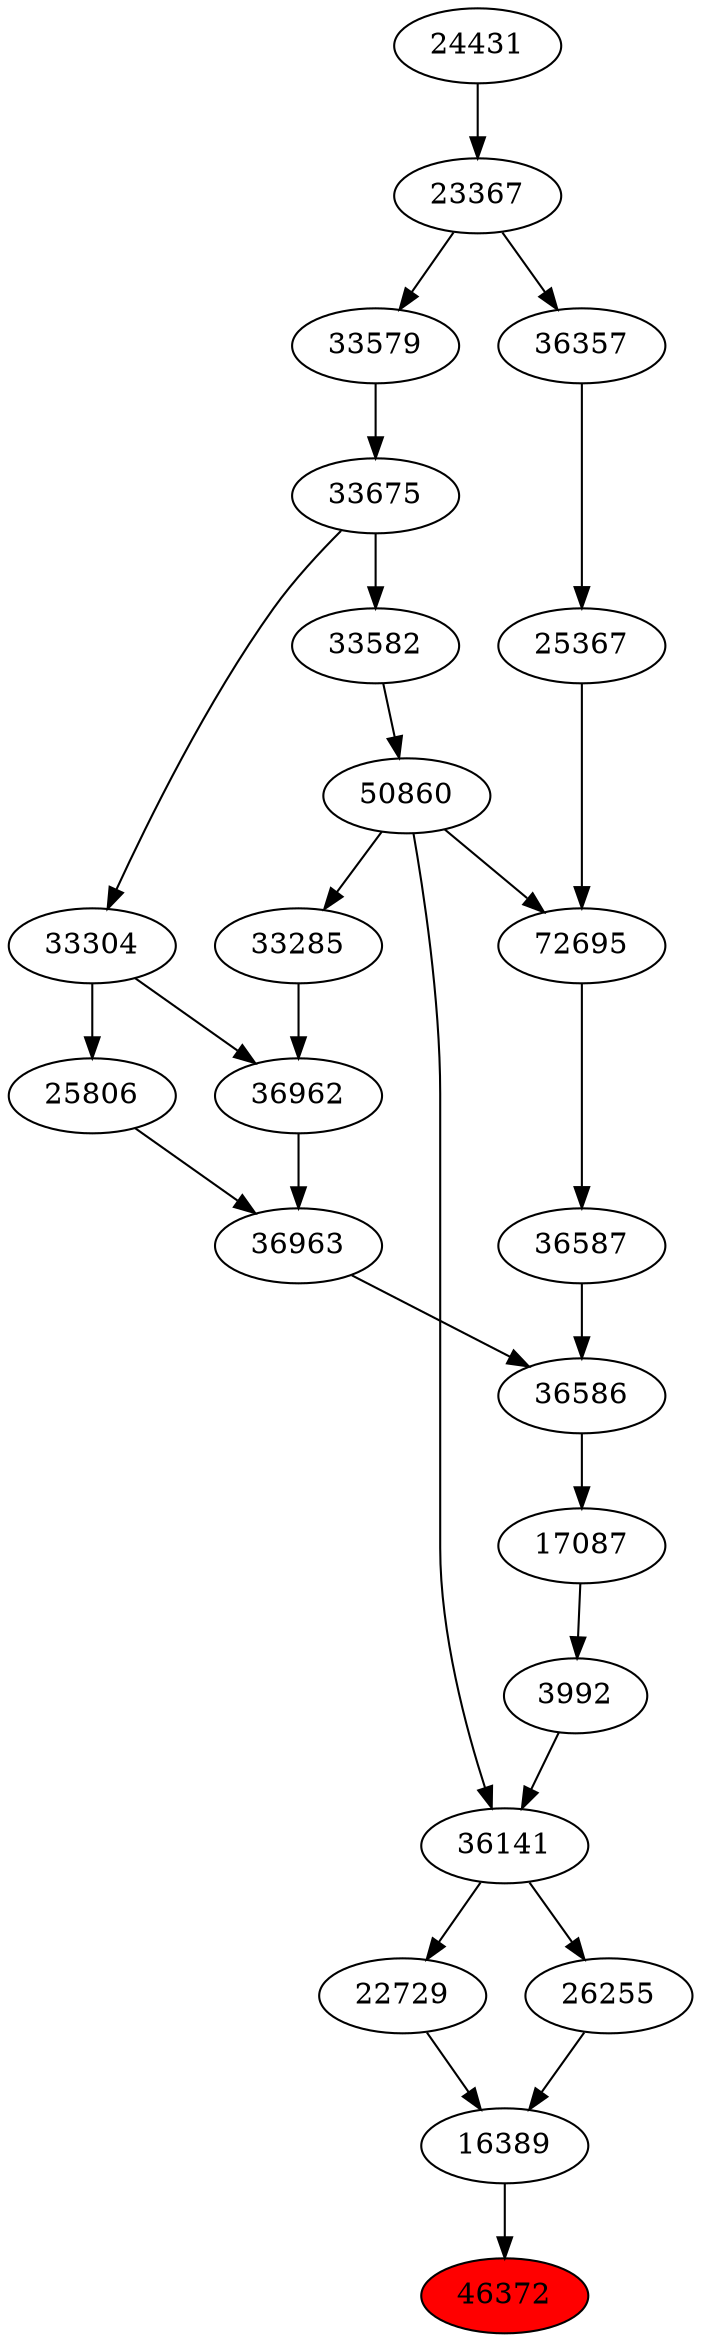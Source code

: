 strict digraph{ 
46372 [label="46372" fillcolor=red style=filled]
16389 -> 46372
16389 [label="16389"]
22729 -> 16389
26255 -> 16389
22729 [label="22729"]
36141 -> 22729
26255 [label="26255"]
36141 -> 26255
36141 [label="36141"]
50860 -> 36141
3992 -> 36141
50860 [label="50860"]
33582 -> 50860
3992 [label="3992"]
17087 -> 3992
33582 [label="33582"]
33675 -> 33582
17087 [label="17087"]
36586 -> 17087
33675 [label="33675"]
33579 -> 33675
36586 [label="36586"]
36587 -> 36586
36963 -> 36586
33579 [label="33579"]
23367 -> 33579
36587 [label="36587"]
72695 -> 36587
36963 [label="36963"]
36962 -> 36963
25806 -> 36963
23367 [label="23367"]
24431 -> 23367
72695 [label="72695"]
50860 -> 72695
25367 -> 72695
36962 [label="36962"]
33285 -> 36962
33304 -> 36962
25806 [label="25806"]
33304 -> 25806
24431 [label="24431"]
25367 [label="25367"]
36357 -> 25367
33285 [label="33285"]
50860 -> 33285
33304 [label="33304"]
33675 -> 33304
36357 [label="36357"]
23367 -> 36357
}
